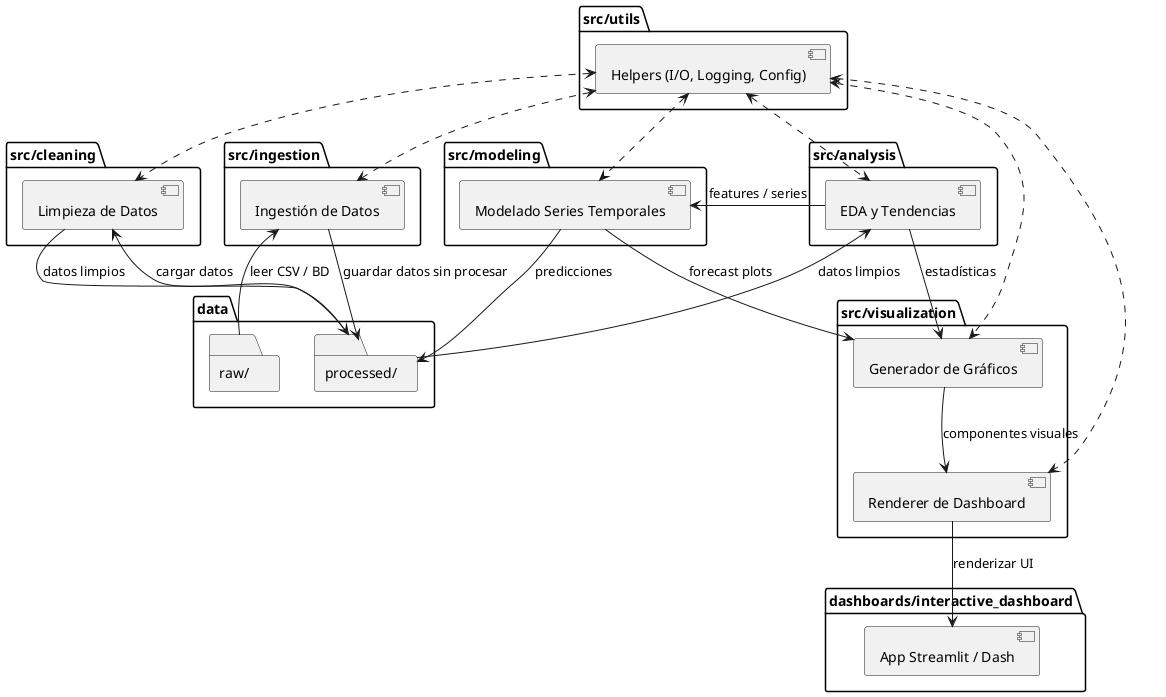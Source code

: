 ```plantuml
@startuml
' Definición de componentes principales
package "src/ingestion" {
  [Ingestión de Datos] as Ingest
}
package "src/cleaning" {
  [Limpieza de Datos] as Clean
}
package "src/analysis" {
  [EDA y Tendencias] as Analysis
}
package "src/modeling" {
  [Modelado Series Temporales] as Modeling
}
package "src/visualization" {
  [Generador de Gráficos] as Plots
  [Renderer de Dashboard] as Dash
}
package "src/utils" {
  [Helpers (I/O, Logging, Config)] as Utils
}
package "data" {
  folder "raw/" as RawData
  folder "processed/" as ProcData
}
package "dashboards/interactive_dashboard" {
  component "App Streamlit / Dash" as DashboardApp
}

' Conexiones de flujo de datos
RawData --> Ingest : leer CSV / BD
Ingest --> ProcData : guardar datos sin procesar
ProcData --> Clean : cargar datos
Clean --> ProcData : datos limpios
ProcData --> Analysis : datos limpios
Analysis --> Modeling : features / series
Modeling --> ProcData : predicciones
Analysis --> Plots : estadísticas
Modeling --> Plots : forecast plots
Plots --> Dash : componentes visuales
Dash --> DashboardApp : renderizar UI

' Dependencias transversales
Utils <..> Ingest
Utils <..> Clean
Utils <..> Analysis
Utils <..> Modeling
Utils <..> Plots
Utils <..> Dash

@enduml

**Cómo leerlo**  
- Cada `package` agrupa el código fuente de un módulo bajo `src/`.  
- `RawData` y `ProcData` representan tus carpetas `data/raw` y `data/processed`.  
- Las flechas muestran el **flujo de datos** y las **dependencias** entre componentes.  
- `Utils` es un módulo compartido que provee funcionalidades transversales (I/O, logging, configuración).  
- Finalmente, `DashboardApp` es tu aplicación interactiva (Streamlit, Dash, etc.) que consume los componentes de visualización.

